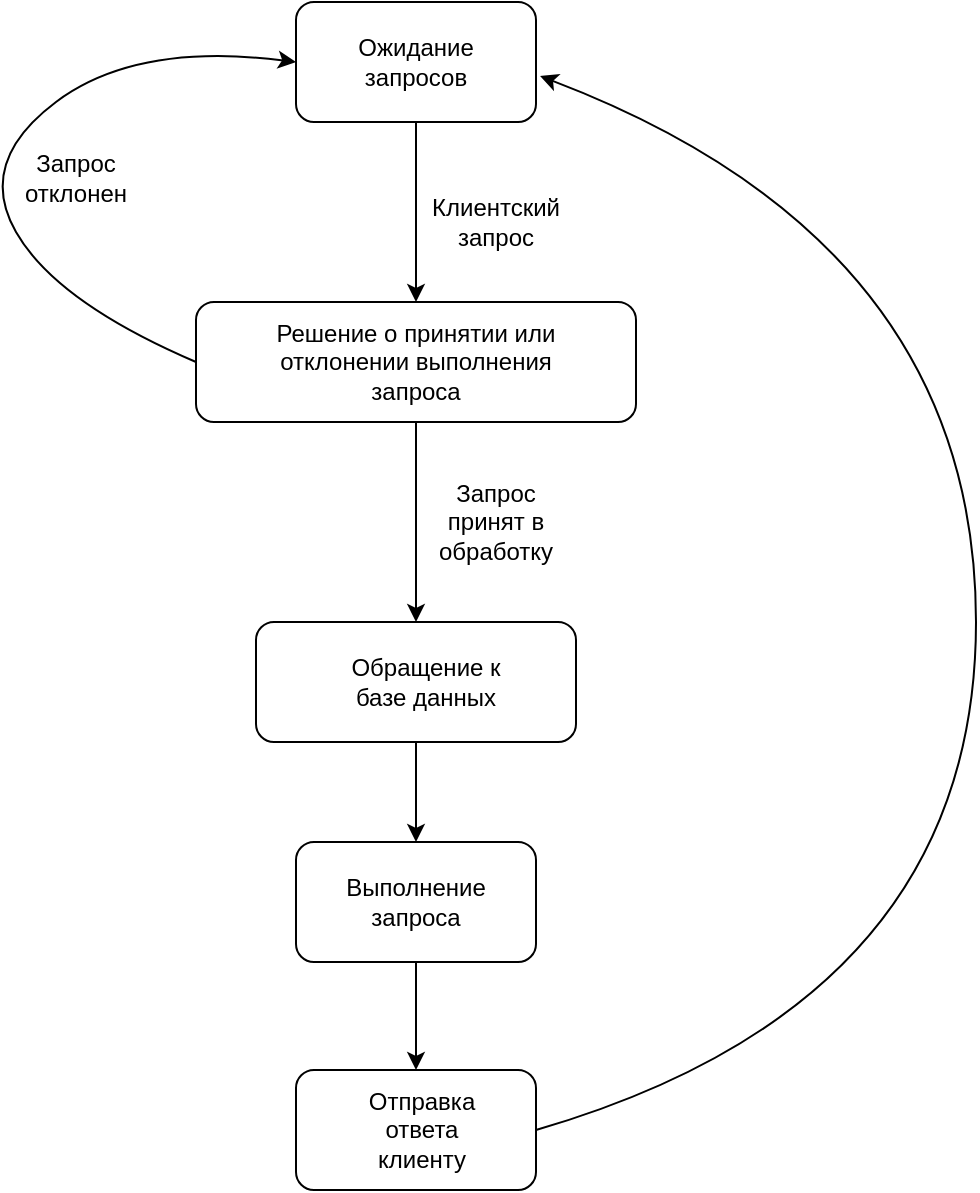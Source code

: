 <mxfile version="10.6.7" type="device"><diagram id="8oRp_I9YHOBL8fnwzMku" name="Page-1"><mxGraphModel dx="1634" dy="764" grid="1" gridSize="10" guides="1" tooltips="1" connect="1" arrows="1" fold="1" page="1" pageScale="1" pageWidth="827" pageHeight="1169" math="0" shadow="0"><root><mxCell id="0"/><mxCell id="1" parent="0"/><mxCell id="aQJuJ-XKSVuPyj6YUJjO-9" style="edgeStyle=orthogonalEdgeStyle;rounded=0;orthogonalLoop=1;jettySize=auto;html=1;entryX=0.5;entryY=0;entryDx=0;entryDy=0;" edge="1" parent="1" source="aQJuJ-XKSVuPyj6YUJjO-4" target="aQJuJ-XKSVuPyj6YUJjO-5"><mxGeometry relative="1" as="geometry"/></mxCell><mxCell id="aQJuJ-XKSVuPyj6YUJjO-4" value="Ожидание&lt;br&gt;запросов&lt;br&gt;" style="rounded=1;whiteSpace=wrap;html=1;" vertex="1" parent="1"><mxGeometry x="370" y="50" width="120" height="60" as="geometry"/></mxCell><mxCell id="aQJuJ-XKSVuPyj6YUJjO-16" style="edgeStyle=orthogonalEdgeStyle;rounded=0;orthogonalLoop=1;jettySize=auto;html=1;" edge="1" parent="1" source="aQJuJ-XKSVuPyj6YUJjO-5" target="aQJuJ-XKSVuPyj6YUJjO-14"><mxGeometry relative="1" as="geometry"/></mxCell><mxCell id="aQJuJ-XKSVuPyj6YUJjO-5" value="" style="rounded=1;whiteSpace=wrap;html=1;" vertex="1" parent="1"><mxGeometry x="320" y="200" width="220" height="60" as="geometry"/></mxCell><mxCell id="aQJuJ-XKSVuPyj6YUJjO-7" value="Решение о принятии или отклонении выполнения запроса" style="text;html=1;strokeColor=none;fillColor=none;align=center;verticalAlign=middle;whiteSpace=wrap;rounded=0;" vertex="1" parent="1"><mxGeometry x="340" y="220" width="180" height="20" as="geometry"/></mxCell><mxCell id="aQJuJ-XKSVuPyj6YUJjO-10" value="Клиентский запрос" style="text;html=1;strokeColor=none;fillColor=none;align=center;verticalAlign=middle;whiteSpace=wrap;rounded=0;" vertex="1" parent="1"><mxGeometry x="450" y="150" width="40" height="20" as="geometry"/></mxCell><mxCell id="aQJuJ-XKSVuPyj6YUJjO-12" value="" style="curved=1;endArrow=classic;html=1;exitX=0;exitY=0.5;exitDx=0;exitDy=0;entryX=0;entryY=0.5;entryDx=0;entryDy=0;" edge="1" parent="1" source="aQJuJ-XKSVuPyj6YUJjO-5" target="aQJuJ-XKSVuPyj6YUJjO-4"><mxGeometry width="50" height="50" relative="1" as="geometry"><mxPoint x="320" y="330" as="sourcePoint"/><mxPoint x="370" y="280" as="targetPoint"/><Array as="points"><mxPoint x="250" y="200"/><mxPoint x="210" y="130"/><mxPoint x="290" y="70"/></Array></mxGeometry></mxCell><mxCell id="aQJuJ-XKSVuPyj6YUJjO-13" value="Запрос отклонен" style="text;html=1;strokeColor=none;fillColor=none;align=center;verticalAlign=middle;whiteSpace=wrap;rounded=0;" vertex="1" parent="1"><mxGeometry x="240" y="128" width="40" height="20" as="geometry"/></mxCell><mxCell id="aQJuJ-XKSVuPyj6YUJjO-22" style="edgeStyle=orthogonalEdgeStyle;rounded=0;orthogonalLoop=1;jettySize=auto;html=1;entryX=0.5;entryY=0;entryDx=0;entryDy=0;" edge="1" parent="1" source="aQJuJ-XKSVuPyj6YUJjO-14" target="aQJuJ-XKSVuPyj6YUJjO-18"><mxGeometry relative="1" as="geometry"/></mxCell><mxCell id="aQJuJ-XKSVuPyj6YUJjO-14" value="" style="rounded=1;whiteSpace=wrap;html=1;" vertex="1" parent="1"><mxGeometry x="350" y="360" width="160" height="60" as="geometry"/></mxCell><mxCell id="aQJuJ-XKSVuPyj6YUJjO-15" value="Обращение к базе данных" style="text;html=1;strokeColor=none;fillColor=none;align=center;verticalAlign=middle;whiteSpace=wrap;rounded=0;" vertex="1" parent="1"><mxGeometry x="390" y="380" width="90" height="20" as="geometry"/></mxCell><mxCell id="aQJuJ-XKSVuPyj6YUJjO-17" value="Запрос принят в обработку" style="text;html=1;strokeColor=none;fillColor=none;align=center;verticalAlign=middle;whiteSpace=wrap;rounded=0;" vertex="1" parent="1"><mxGeometry x="440" y="300" width="60" height="20" as="geometry"/></mxCell><mxCell id="aQJuJ-XKSVuPyj6YUJjO-23" style="edgeStyle=orthogonalEdgeStyle;rounded=0;orthogonalLoop=1;jettySize=auto;html=1;entryX=0.5;entryY=0;entryDx=0;entryDy=0;" edge="1" parent="1" source="aQJuJ-XKSVuPyj6YUJjO-18" target="aQJuJ-XKSVuPyj6YUJjO-20"><mxGeometry relative="1" as="geometry"/></mxCell><mxCell id="aQJuJ-XKSVuPyj6YUJjO-18" value="" style="rounded=1;whiteSpace=wrap;html=1;" vertex="1" parent="1"><mxGeometry x="370" y="470" width="120" height="60" as="geometry"/></mxCell><mxCell id="aQJuJ-XKSVuPyj6YUJjO-19" value="Выполнение запроса" style="text;html=1;strokeColor=none;fillColor=none;align=center;verticalAlign=middle;whiteSpace=wrap;rounded=0;" vertex="1" parent="1"><mxGeometry x="410" y="490" width="40" height="20" as="geometry"/></mxCell><mxCell id="aQJuJ-XKSVuPyj6YUJjO-20" value="" style="rounded=1;whiteSpace=wrap;html=1;" vertex="1" parent="1"><mxGeometry x="370" y="584" width="120" height="60" as="geometry"/></mxCell><mxCell id="aQJuJ-XKSVuPyj6YUJjO-21" value="Отправка ответа клиенту" style="text;html=1;strokeColor=none;fillColor=none;align=center;verticalAlign=middle;whiteSpace=wrap;rounded=0;" vertex="1" parent="1"><mxGeometry x="413" y="604" width="40" height="20" as="geometry"/></mxCell><mxCell id="aQJuJ-XKSVuPyj6YUJjO-24" value="" style="curved=1;endArrow=classic;html=1;exitX=1;exitY=0.5;exitDx=0;exitDy=0;entryX=1.017;entryY=0.617;entryDx=0;entryDy=0;entryPerimeter=0;" edge="1" parent="1" source="aQJuJ-XKSVuPyj6YUJjO-20" target="aQJuJ-XKSVuPyj6YUJjO-4"><mxGeometry width="50" height="50" relative="1" as="geometry"><mxPoint x="650" y="600" as="sourcePoint"/><mxPoint x="700" y="550" as="targetPoint"/><Array as="points"><mxPoint x="710" y="550"/><mxPoint x="710" y="170"/></Array></mxGeometry></mxCell></root></mxGraphModel></diagram></mxfile>